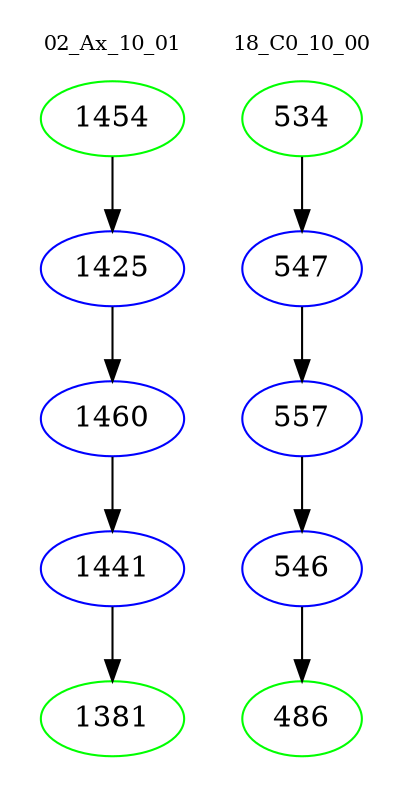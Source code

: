 digraph{
subgraph cluster_0 {
color = white
label = "02_Ax_10_01";
fontsize=10;
T0_1454 [label="1454", color="green"]
T0_1454 -> T0_1425 [color="black"]
T0_1425 [label="1425", color="blue"]
T0_1425 -> T0_1460 [color="black"]
T0_1460 [label="1460", color="blue"]
T0_1460 -> T0_1441 [color="black"]
T0_1441 [label="1441", color="blue"]
T0_1441 -> T0_1381 [color="black"]
T0_1381 [label="1381", color="green"]
}
subgraph cluster_1 {
color = white
label = "18_C0_10_00";
fontsize=10;
T1_534 [label="534", color="green"]
T1_534 -> T1_547 [color="black"]
T1_547 [label="547", color="blue"]
T1_547 -> T1_557 [color="black"]
T1_557 [label="557", color="blue"]
T1_557 -> T1_546 [color="black"]
T1_546 [label="546", color="blue"]
T1_546 -> T1_486 [color="black"]
T1_486 [label="486", color="green"]
}
}
